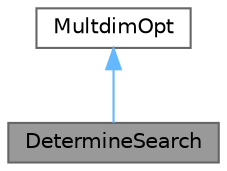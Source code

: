 digraph "DetermineSearch"
{
 // LATEX_PDF_SIZE
  bgcolor="transparent";
  edge [fontname=Helvetica,fontsize=10,labelfontname=Helvetica,labelfontsize=10];
  node [fontname=Helvetica,fontsize=10,shape=box,height=0.2,width=0.4];
  Node1 [id="Node000001",label="DetermineSearch",height=0.2,width=0.4,color="gray40", fillcolor="grey60", style="filled", fontcolor="black",tooltip="Класс метода покоординатного спуска"];
  Node2 -> Node1 [id="edge1_Node000001_Node000002",dir="back",color="steelblue1",style="solid",tooltip=" "];
  Node2 [id="Node000002",label="MultdimOpt",height=0.2,width=0.4,color="gray40", fillcolor="white", style="filled",URL="$class_multdim_opt.html",tooltip="Класс многомерной оптимизации"];
}
